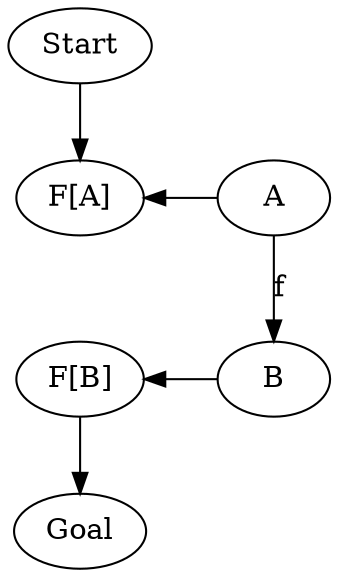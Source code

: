 digraph {
    Start[class="extremity"]
    Goal[class="extremity"]

    A
    B
    FA[label="F[A]" class="start,disabled"]
    FB[label="F[B]" class="goal,disabled"]

    FA -> FB[label="map(f)" style="invis"]
    A -> B[label="f"]

    {
        rank=same
        FA -> A[dir=back class="lift"]
    }

    {
        rank=same
        FB -> B[dir=back class="lift"]
    }

    Start -> FA[class="start,disabled"]
    FB -> Goal[class="goal,disabled"]
}
